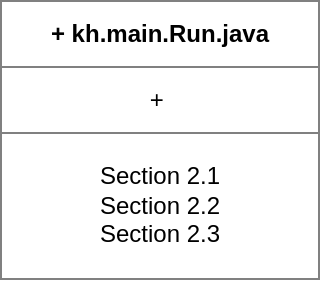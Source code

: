 <mxfile>
    <diagram id="5PAYHgP6EN08abaD8zOg" name="Page-1">
        <mxGraphModel dx="224" dy="520" grid="1" gridSize="10" guides="1" tooltips="1" connect="1" arrows="1" fold="1" page="1" pageScale="1" pageWidth="827" pageHeight="1169" math="0" shadow="0">
            <root>
                <mxCell id="0"/>
                <mxCell id="1" parent="0"/>
                <mxCell id="2" value="&lt;table border=&quot;1&quot; width=&quot;100%&quot; cellpadding=&quot;4&quot; style=&quot;width: 100% ; height: 100% ; border-collapse: collapse&quot;&gt;&lt;tbody&gt;&lt;tr&gt;&lt;th align=&quot;center&quot;&gt;+ kh.main.Run.java&lt;/th&gt;&lt;/tr&gt;&lt;tr&gt;&lt;td align=&quot;center&quot;&gt;+&amp;nbsp;&lt;/td&gt;&lt;/tr&gt;&lt;tr&gt;&lt;td align=&quot;center&quot;&gt;Section 2.1&lt;br&gt;Section 2.2&lt;br&gt;Section 2.3&lt;/td&gt;&lt;/tr&gt;&lt;/tbody&gt;&lt;/table&gt;" style="text;html=1;strokeColor=none;fillColor=none;overflow=fill;" vertex="1" parent="1">
                    <mxGeometry x="10" y="10" width="160" height="140" as="geometry"/>
                </mxCell>
            </root>
        </mxGraphModel>
    </diagram>
</mxfile>